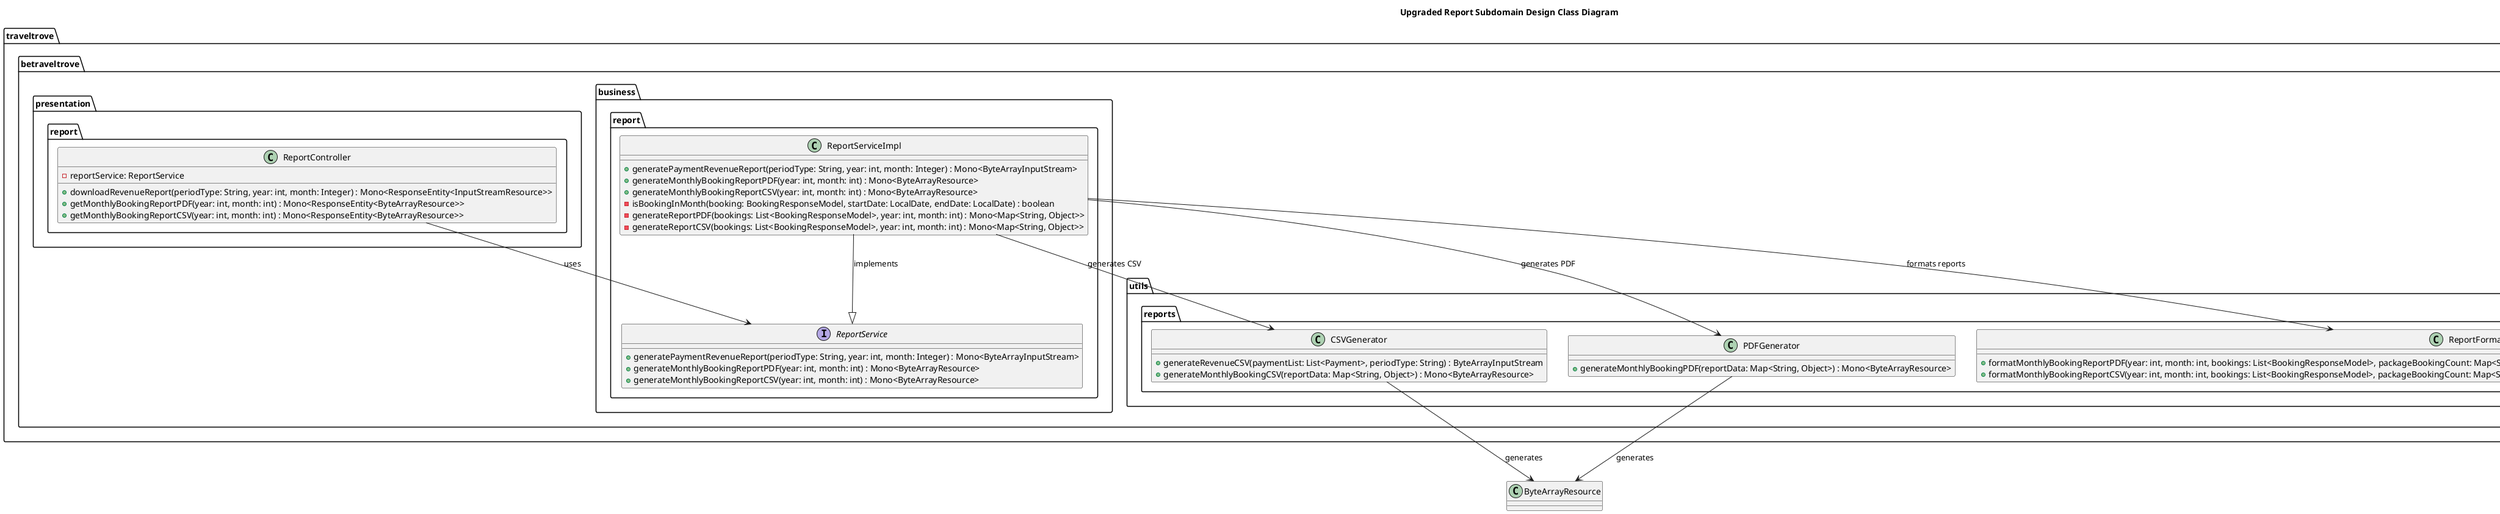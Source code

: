 @startuml

title Upgraded Report Subdomain Design Class Diagram

package "traveltrove.betraveltrove" {
    package "business.report" {
        interface ReportService {
            + generatePaymentRevenueReport(periodType: String, year: int, month: Integer) : Mono<ByteArrayInputStream>
            + generateMonthlyBookingReportPDF(year: int, month: int) : Mono<ByteArrayResource>
            + generateMonthlyBookingReportCSV(year: int, month: int) : Mono<ByteArrayResource>
        }

        class ReportServiceImpl {
            + generatePaymentRevenueReport(periodType: String, year: int, month: Integer) : Mono<ByteArrayInputStream>
            + generateMonthlyBookingReportPDF(year: int, month: int) : Mono<ByteArrayResource>
            + generateMonthlyBookingReportCSV(year: int, month: int) : Mono<ByteArrayResource>
            - isBookingInMonth(booking: BookingResponseModel, startDate: LocalDate, endDate: LocalDate) : boolean
            - generateReportPDF(bookings: List<BookingResponseModel>, year: int, month: int) : Mono<Map<String, Object>>
            - generateReportCSV(bookings: List<BookingResponseModel>, year: int, month: int) : Mono<Map<String, Object>>
        }
    }

    package "presentation.report" {
        class ReportController {
            - reportService: ReportService
            + downloadRevenueReport(periodType: String, year: int, month: Integer) : Mono<ResponseEntity<InputStreamResource>>
            + getMonthlyBookingReportPDF(year: int, month: int) : Mono<ResponseEntity<ByteArrayResource>>
            + getMonthlyBookingReportCSV(year: int, month: int) : Mono<ResponseEntity<ByteArrayResource>>
        }
    }

    package "utils.reports" {
        class CSVGenerator {
            + generateRevenueCSV(paymentList: List<Payment>, periodType: String) : ByteArrayInputStream
            + generateMonthlyBookingCSV(reportData: Map<String, Object>) : Mono<ByteArrayResource>
        }

        class PDFGenerator {
            + generateMonthlyBookingPDF(reportData: Map<String, Object>) : Mono<ByteArrayResource>
        }

        class ReportFormatter {
            + formatMonthlyBookingReportPDF(year: int, month: int, bookings: List<BookingResponseModel>, packageBookingCount: Map<String, Long>, packages: List<PackageResponseModel>, reviews: List<ReviewResponseModel>) : Map<String, Object>
            + formatMonthlyBookingReportCSV(year: int, month: int, bookings: List<BookingResponseModel>, packageBookingCount: Map<String, Long>, packages: List<PackageResponseModel>, reviews: List<ReviewResponseModel>) : Map<String, Object>
        }
    }
}

ReportServiceImpl -down-|> ReportService : implements
ReportController -down-> ReportService : uses
ReportServiceImpl -down-> CSVGenerator : generates CSV
ReportServiceImpl -down-> PDFGenerator : generates PDF
ReportServiceImpl -down-> ReportFormatter : formats reports
CSVGenerator -down-> ByteArrayResource : generates
PDFGenerator -down-> ByteArrayResource : generates

@enduml